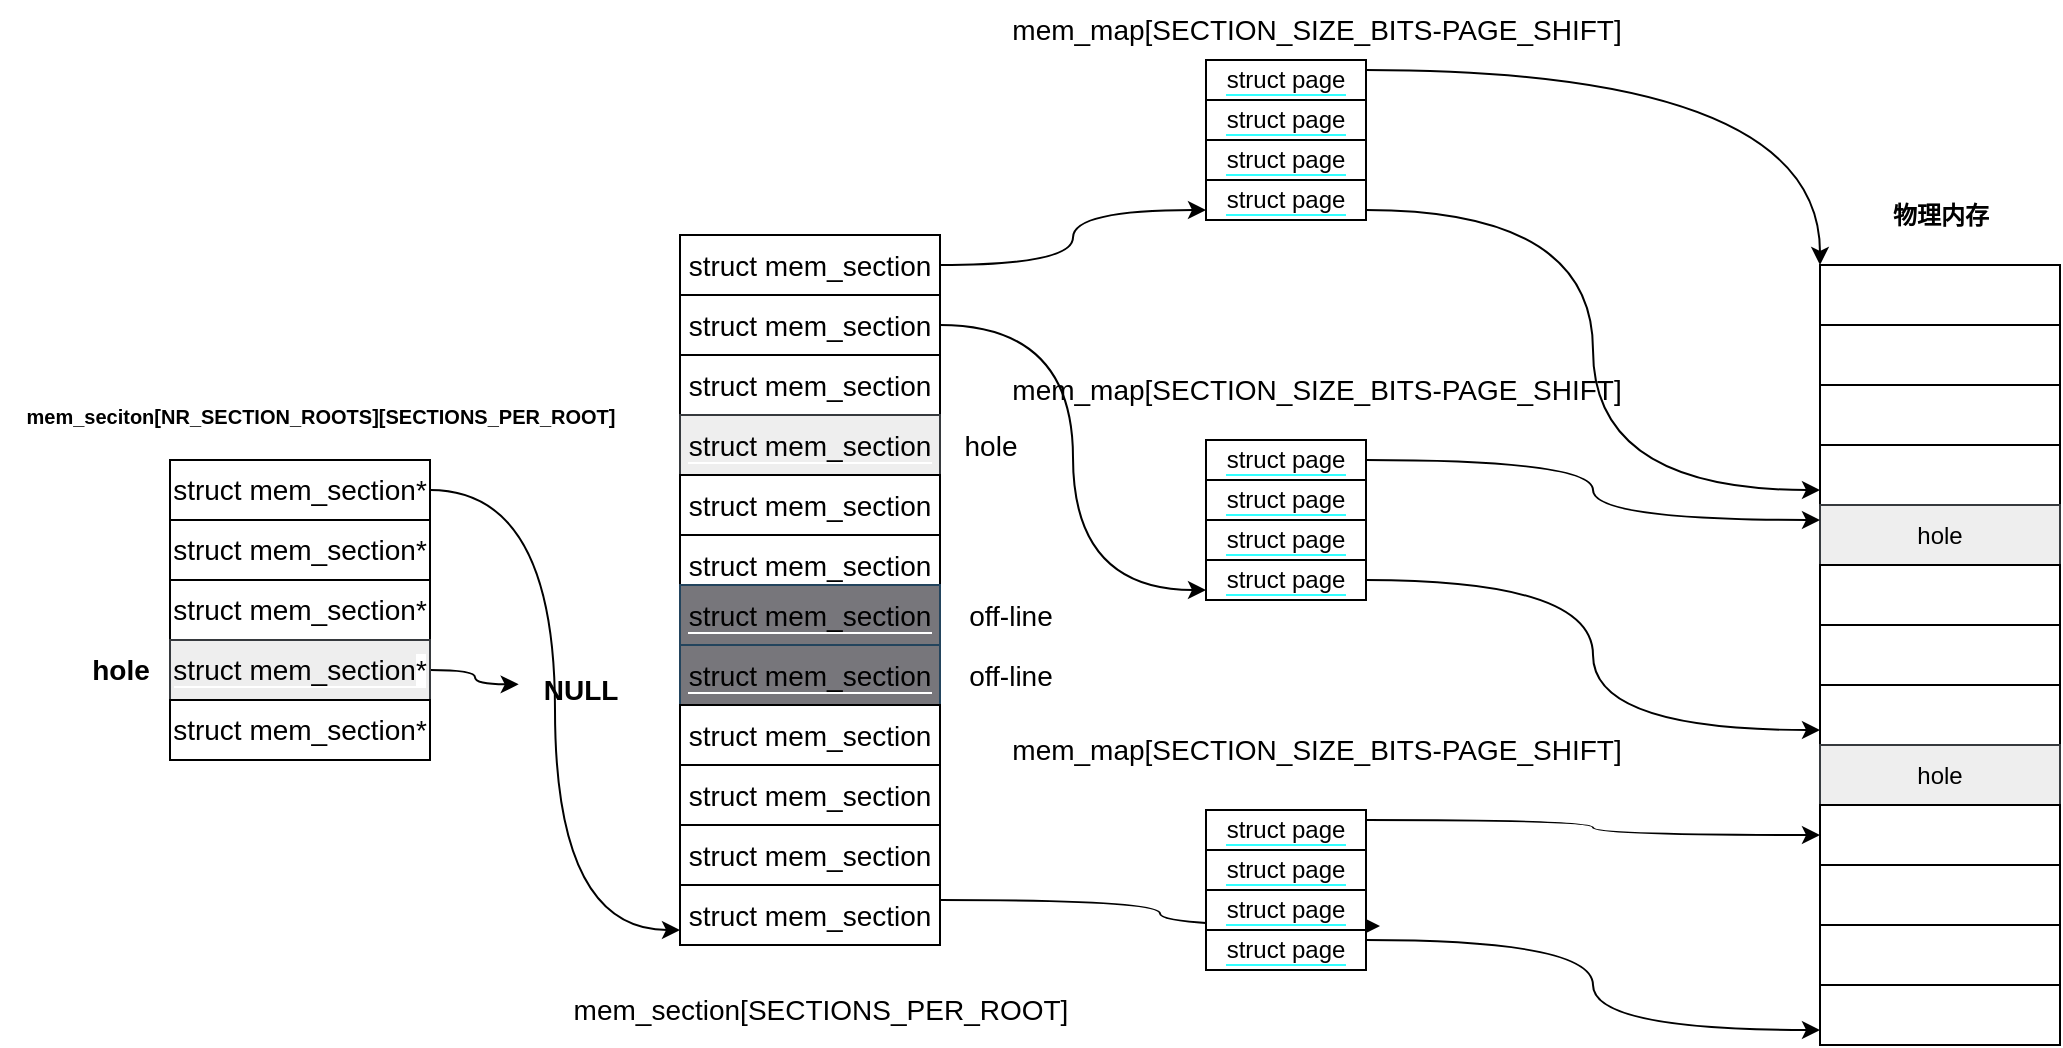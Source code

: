<mxfile version="21.2.8" type="device">
  <diagram name="Page-1" id="c7558073-3199-34d8-9f00-42111426c3f3">
    <mxGraphModel dx="1946" dy="753" grid="1" gridSize="10" guides="1" tooltips="1" connect="1" arrows="1" fold="1" page="1" pageScale="1" pageWidth="826" pageHeight="1169" background="none" math="0" shadow="0">
      <root>
        <mxCell id="0" />
        <mxCell id="1" parent="0" />
        <mxCell id="8m3beTwyRqIR_tZnSEBx-349" value="" style="rounded=0;whiteSpace=wrap;html=1;labelBackgroundColor=#33FFFF;" parent="1" vertex="1">
          <mxGeometry x="530" y="142.5" width="120" height="30" as="geometry" />
        </mxCell>
        <mxCell id="8m3beTwyRqIR_tZnSEBx-350" value="" style="rounded=0;whiteSpace=wrap;html=1;labelBackgroundColor=#33FFFF;" parent="1" vertex="1">
          <mxGeometry x="530" y="172.5" width="120" height="30" as="geometry" />
        </mxCell>
        <mxCell id="8m3beTwyRqIR_tZnSEBx-351" value="" style="rounded=0;whiteSpace=wrap;html=1;labelBackgroundColor=#33FFFF;" parent="1" vertex="1">
          <mxGeometry x="530" y="202.5" width="120" height="30" as="geometry" />
        </mxCell>
        <mxCell id="8m3beTwyRqIR_tZnSEBx-352" value="" style="rounded=0;whiteSpace=wrap;html=1;labelBackgroundColor=#33FFFF;" parent="1" vertex="1">
          <mxGeometry x="530" y="232.5" width="120" height="30" as="geometry" />
        </mxCell>
        <mxCell id="8m3beTwyRqIR_tZnSEBx-353" value="hole" style="rounded=0;whiteSpace=wrap;html=1;labelBackgroundColor=none;fillColor=#eeeeee;strokeColor=#36393d;" parent="1" vertex="1">
          <mxGeometry x="530" y="262.5" width="120" height="30" as="geometry" />
        </mxCell>
        <mxCell id="8m3beTwyRqIR_tZnSEBx-354" value="" style="rounded=0;whiteSpace=wrap;html=1;labelBackgroundColor=#33FFFF;" parent="1" vertex="1">
          <mxGeometry x="530" y="292.5" width="120" height="30" as="geometry" />
        </mxCell>
        <mxCell id="8m3beTwyRqIR_tZnSEBx-355" value="" style="rounded=0;whiteSpace=wrap;html=1;labelBackgroundColor=#33FFFF;" parent="1" vertex="1">
          <mxGeometry x="530" y="322.5" width="120" height="30" as="geometry" />
        </mxCell>
        <mxCell id="8m3beTwyRqIR_tZnSEBx-356" value="" style="rounded=0;whiteSpace=wrap;html=1;labelBackgroundColor=#33FFFF;" parent="1" vertex="1">
          <mxGeometry x="530" y="352.5" width="120" height="30" as="geometry" />
        </mxCell>
        <mxCell id="8m3beTwyRqIR_tZnSEBx-357" value="hole" style="rounded=0;whiteSpace=wrap;html=1;labelBackgroundColor=#FFFFF;fillColor=#eeeeee;strokeColor=#36393d;" parent="1" vertex="1">
          <mxGeometry x="530" y="382.5" width="120" height="30" as="geometry" />
        </mxCell>
        <mxCell id="8m3beTwyRqIR_tZnSEBx-358" value="" style="rounded=0;whiteSpace=wrap;html=1;labelBackgroundColor=#33FFFF;" parent="1" vertex="1">
          <mxGeometry x="530" y="412.5" width="120" height="30" as="geometry" />
        </mxCell>
        <mxCell id="8m3beTwyRqIR_tZnSEBx-359" value="" style="rounded=0;whiteSpace=wrap;html=1;labelBackgroundColor=#33FFFF;" parent="1" vertex="1">
          <mxGeometry x="530" y="442.5" width="120" height="30" as="geometry" />
        </mxCell>
        <mxCell id="8m3beTwyRqIR_tZnSEBx-360" value="" style="rounded=0;whiteSpace=wrap;html=1;labelBackgroundColor=#33FFFF;" parent="1" vertex="1">
          <mxGeometry x="530" y="472.5" width="120" height="30" as="geometry" />
        </mxCell>
        <mxCell id="8m3beTwyRqIR_tZnSEBx-361" value="&lt;b&gt;物理内存&lt;/b&gt;" style="text;html=1;align=center;verticalAlign=middle;resizable=0;points=[];autosize=1;strokeColor=none;fillColor=none;" parent="1" vertex="1">
          <mxGeometry x="555" y="102.5" width="70" height="30" as="geometry" />
        </mxCell>
        <mxCell id="8m3beTwyRqIR_tZnSEBx-362" value="" style="rounded=0;whiteSpace=wrap;html=1;labelBackgroundColor=#33FFFF;" parent="1" vertex="1">
          <mxGeometry x="530" y="502.5" width="120" height="30" as="geometry" />
        </mxCell>
        <mxCell id="8m3beTwyRqIR_tZnSEBx-363" style="edgeStyle=orthogonalEdgeStyle;curved=1;orthogonalLoop=1;jettySize=auto;html=1;exitX=1;exitY=0.25;exitDx=0;exitDy=0;entryX=0;entryY=0;entryDx=0;entryDy=0;fontSize=14;" parent="1" source="8m3beTwyRqIR_tZnSEBx-364" target="8m3beTwyRqIR_tZnSEBx-349" edge="1">
          <mxGeometry relative="1" as="geometry" />
        </mxCell>
        <mxCell id="8m3beTwyRqIR_tZnSEBx-364" value="&lt;span style=&quot;background-color: rgb(255, 255, 255);&quot;&gt;struct page&lt;/span&gt;" style="rounded=0;whiteSpace=wrap;html=1;labelBackgroundColor=#33FFFF;" parent="1" vertex="1">
          <mxGeometry x="223" y="40" width="80" height="20" as="geometry" />
        </mxCell>
        <mxCell id="8m3beTwyRqIR_tZnSEBx-365" value="&lt;span style=&quot;background-color: rgb(255, 255, 255);&quot;&gt;struct page&lt;/span&gt;" style="rounded=0;whiteSpace=wrap;html=1;labelBackgroundColor=#33FFFF;" parent="1" vertex="1">
          <mxGeometry x="223" y="60" width="80" height="20" as="geometry" />
        </mxCell>
        <mxCell id="8m3beTwyRqIR_tZnSEBx-366" value="&lt;span style=&quot;background-color: rgb(255, 255, 255);&quot;&gt;struct page&lt;/span&gt;" style="rounded=0;whiteSpace=wrap;html=1;labelBackgroundColor=#33FFFF;" parent="1" vertex="1">
          <mxGeometry x="223" y="80" width="80" height="20" as="geometry" />
        </mxCell>
        <mxCell id="8m3beTwyRqIR_tZnSEBx-367" style="edgeStyle=orthogonalEdgeStyle;curved=1;orthogonalLoop=1;jettySize=auto;html=1;exitX=1;exitY=0.75;exitDx=0;exitDy=0;entryX=0;entryY=0.75;entryDx=0;entryDy=0;fontSize=14;" parent="1" source="8m3beTwyRqIR_tZnSEBx-368" target="8m3beTwyRqIR_tZnSEBx-352" edge="1">
          <mxGeometry relative="1" as="geometry" />
        </mxCell>
        <mxCell id="8m3beTwyRqIR_tZnSEBx-368" value="&lt;span style=&quot;background-color: rgb(255, 255, 255);&quot;&gt;struct page&lt;/span&gt;" style="rounded=0;whiteSpace=wrap;html=1;labelBackgroundColor=#33FFFF;" parent="1" vertex="1">
          <mxGeometry x="223" y="100" width="80" height="20" as="geometry" />
        </mxCell>
        <mxCell id="8m3beTwyRqIR_tZnSEBx-369" style="edgeStyle=orthogonalEdgeStyle;curved=1;orthogonalLoop=1;jettySize=auto;html=1;entryX=0;entryY=0.25;entryDx=0;entryDy=0;fontSize=14;" parent="1" source="8m3beTwyRqIR_tZnSEBx-370" target="8m3beTwyRqIR_tZnSEBx-353" edge="1">
          <mxGeometry relative="1" as="geometry" />
        </mxCell>
        <mxCell id="8m3beTwyRqIR_tZnSEBx-370" value="&lt;span style=&quot;background-color: rgb(255, 255, 255);&quot;&gt;struct page&lt;/span&gt;" style="rounded=0;whiteSpace=wrap;html=1;labelBackgroundColor=#33FFFF;" parent="1" vertex="1">
          <mxGeometry x="223" y="230" width="80" height="20" as="geometry" />
        </mxCell>
        <mxCell id="8m3beTwyRqIR_tZnSEBx-371" value="&lt;span style=&quot;background-color: rgb(255, 255, 255);&quot;&gt;struct page&lt;/span&gt;" style="rounded=0;whiteSpace=wrap;html=1;labelBackgroundColor=#33FFFF;" parent="1" vertex="1">
          <mxGeometry x="223" y="250" width="80" height="20" as="geometry" />
        </mxCell>
        <mxCell id="8m3beTwyRqIR_tZnSEBx-372" value="&lt;span style=&quot;background-color: rgb(255, 255, 255);&quot;&gt;struct page&lt;/span&gt;" style="rounded=0;whiteSpace=wrap;html=1;labelBackgroundColor=#33FFFF;" parent="1" vertex="1">
          <mxGeometry x="223" y="270" width="80" height="20" as="geometry" />
        </mxCell>
        <mxCell id="8m3beTwyRqIR_tZnSEBx-373" style="edgeStyle=orthogonalEdgeStyle;curved=1;orthogonalLoop=1;jettySize=auto;html=1;exitX=1;exitY=0.5;exitDx=0;exitDy=0;entryX=0;entryY=0.75;entryDx=0;entryDy=0;fontSize=14;" parent="1" source="8m3beTwyRqIR_tZnSEBx-374" target="8m3beTwyRqIR_tZnSEBx-356" edge="1">
          <mxGeometry relative="1" as="geometry" />
        </mxCell>
        <mxCell id="8m3beTwyRqIR_tZnSEBx-374" value="&lt;span style=&quot;background-color: rgb(255, 255, 255);&quot;&gt;struct page&lt;/span&gt;" style="rounded=0;whiteSpace=wrap;html=1;labelBackgroundColor=#33FFFF;" parent="1" vertex="1">
          <mxGeometry x="223" y="290" width="80" height="20" as="geometry" />
        </mxCell>
        <mxCell id="8m3beTwyRqIR_tZnSEBx-375" style="edgeStyle=orthogonalEdgeStyle;curved=1;orthogonalLoop=1;jettySize=auto;html=1;entryX=0;entryY=0.75;entryDx=0;entryDy=0;fontSize=14;" parent="1" source="8m3beTwyRqIR_tZnSEBx-376" target="8m3beTwyRqIR_tZnSEBx-368" edge="1">
          <mxGeometry relative="1" as="geometry" />
        </mxCell>
        <mxCell id="8m3beTwyRqIR_tZnSEBx-376" value="struct mem_section" style="rounded=0;whiteSpace=wrap;html=1;labelBackgroundColor=#FFFFFF;labelBorderColor=none;fontSize=14;" parent="1" vertex="1">
          <mxGeometry x="-40" y="127.5" width="130" height="30" as="geometry" />
        </mxCell>
        <mxCell id="8m3beTwyRqIR_tZnSEBx-377" style="edgeStyle=orthogonalEdgeStyle;curved=1;orthogonalLoop=1;jettySize=auto;html=1;exitX=1;exitY=0.5;exitDx=0;exitDy=0;entryX=0;entryY=0.75;entryDx=0;entryDy=0;fontSize=14;" parent="1" source="8m3beTwyRqIR_tZnSEBx-378" target="8m3beTwyRqIR_tZnSEBx-374" edge="1">
          <mxGeometry relative="1" as="geometry" />
        </mxCell>
        <mxCell id="8m3beTwyRqIR_tZnSEBx-378" value="struct mem_section" style="rounded=0;whiteSpace=wrap;html=1;labelBackgroundColor=#FFFFFF;labelBorderColor=none;fontSize=14;" parent="1" vertex="1">
          <mxGeometry x="-40" y="157.5" width="130" height="30" as="geometry" />
        </mxCell>
        <mxCell id="8m3beTwyRqIR_tZnSEBx-379" value="struct mem_section" style="rounded=0;whiteSpace=wrap;html=1;labelBackgroundColor=#FFFFFF;labelBorderColor=none;fontSize=14;" parent="1" vertex="1">
          <mxGeometry x="-40" y="187.5" width="130" height="30" as="geometry" />
        </mxCell>
        <mxCell id="8m3beTwyRqIR_tZnSEBx-380" value="&lt;span style=&quot;background-color: rgb(238, 238, 238);&quot;&gt;struct mem_section&lt;/span&gt;" style="rounded=0;whiteSpace=wrap;html=1;labelBackgroundColor=#FFFFFF;labelBorderColor=none;fontSize=14;fillColor=#eeeeee;strokeColor=#36393d;" parent="1" vertex="1">
          <mxGeometry x="-40" y="217.5" width="130" height="30" as="geometry" />
        </mxCell>
        <mxCell id="8m3beTwyRqIR_tZnSEBx-381" value="struct mem_section" style="rounded=0;whiteSpace=wrap;html=1;labelBackgroundColor=#FFFFFF;labelBorderColor=none;fontSize=14;" parent="1" vertex="1">
          <mxGeometry x="-40" y="247.5" width="130" height="30" as="geometry" />
        </mxCell>
        <mxCell id="8m3beTwyRqIR_tZnSEBx-382" value="struct mem_section" style="rounded=0;whiteSpace=wrap;html=1;labelBackgroundColor=#FFFFFF;labelBorderColor=none;fontSize=14;" parent="1" vertex="1">
          <mxGeometry x="-40" y="277.5" width="130" height="30" as="geometry" />
        </mxCell>
        <mxCell id="8m3beTwyRqIR_tZnSEBx-383" value="&lt;span style=&quot;background-color: rgb(119, 118, 123);&quot;&gt;struct mem_section&lt;/span&gt;" style="rounded=0;whiteSpace=wrap;html=1;labelBackgroundColor=#FFFFFF;labelBorderColor=none;fontSize=14;fillColor=#77767b;strokeColor=#23445d;" parent="1" vertex="1">
          <mxGeometry x="-40" y="302.5" width="130" height="30" as="geometry" />
        </mxCell>
        <mxCell id="8m3beTwyRqIR_tZnSEBx-384" value="&lt;span style=&quot;background-color: rgb(119, 118, 123);&quot;&gt;struct mem_section&lt;/span&gt;" style="rounded=0;whiteSpace=wrap;html=1;labelBackgroundColor=#FFFFFF;labelBorderColor=none;fontSize=14;fillColor=#77767b;strokeColor=#23445d;" parent="1" vertex="1">
          <mxGeometry x="-40" y="332.5" width="130" height="30" as="geometry" />
        </mxCell>
        <mxCell id="8m3beTwyRqIR_tZnSEBx-385" value="struct mem_section" style="rounded=0;whiteSpace=wrap;html=1;labelBackgroundColor=#FFFFFF;labelBorderColor=none;fontSize=14;" parent="1" vertex="1">
          <mxGeometry x="-40" y="362.5" width="130" height="30" as="geometry" />
        </mxCell>
        <mxCell id="8m3beTwyRqIR_tZnSEBx-386" value="struct mem_section" style="rounded=0;whiteSpace=wrap;html=1;labelBackgroundColor=#FFFFFF;labelBorderColor=none;fontSize=14;" parent="1" vertex="1">
          <mxGeometry x="-40" y="392.5" width="130" height="30" as="geometry" />
        </mxCell>
        <mxCell id="8m3beTwyRqIR_tZnSEBx-387" value="struct mem_section" style="rounded=0;whiteSpace=wrap;html=1;labelBackgroundColor=#FFFFFF;labelBorderColor=none;fontSize=14;" parent="1" vertex="1">
          <mxGeometry x="-40" y="422.5" width="130" height="30" as="geometry" />
        </mxCell>
        <mxCell id="8m3beTwyRqIR_tZnSEBx-388" style="edgeStyle=orthogonalEdgeStyle;curved=1;orthogonalLoop=1;jettySize=auto;html=1;exitX=1;exitY=0.25;exitDx=0;exitDy=0;fontSize=14;" parent="1" source="8m3beTwyRqIR_tZnSEBx-389" edge="1">
          <mxGeometry relative="1" as="geometry">
            <mxPoint x="310" y="473" as="targetPoint" />
          </mxGeometry>
        </mxCell>
        <mxCell id="8m3beTwyRqIR_tZnSEBx-389" value="struct mem_section" style="rounded=0;whiteSpace=wrap;html=1;labelBackgroundColor=#FFFFFF;labelBorderColor=none;fontSize=14;" parent="1" vertex="1">
          <mxGeometry x="-40" y="452.5" width="130" height="30" as="geometry" />
        </mxCell>
        <mxCell id="8m3beTwyRqIR_tZnSEBx-390" value="mem_section[SECTIONS_PER_ROOT]" style="text;html=1;align=center;verticalAlign=middle;resizable=0;points=[];autosize=1;strokeColor=none;fillColor=none;fontSize=14;" parent="1" vertex="1">
          <mxGeometry x="-105" y="500" width="270" height="30" as="geometry" />
        </mxCell>
        <mxCell id="8m3beTwyRqIR_tZnSEBx-391" style="edgeStyle=orthogonalEdgeStyle;curved=1;orthogonalLoop=1;jettySize=auto;html=1;exitX=1;exitY=0.25;exitDx=0;exitDy=0;entryX=0;entryY=0.5;entryDx=0;entryDy=0;fontSize=14;" parent="1" source="8m3beTwyRqIR_tZnSEBx-392" target="8m3beTwyRqIR_tZnSEBx-358" edge="1">
          <mxGeometry relative="1" as="geometry" />
        </mxCell>
        <mxCell id="8m3beTwyRqIR_tZnSEBx-392" value="&lt;span style=&quot;background-color: rgb(255, 255, 255);&quot;&gt;struct page&lt;/span&gt;" style="rounded=0;whiteSpace=wrap;html=1;labelBackgroundColor=#33FFFF;" parent="1" vertex="1">
          <mxGeometry x="223" y="415" width="80" height="20" as="geometry" />
        </mxCell>
        <mxCell id="8m3beTwyRqIR_tZnSEBx-393" value="&lt;span style=&quot;background-color: rgb(255, 255, 255);&quot;&gt;struct page&lt;/span&gt;" style="rounded=0;whiteSpace=wrap;html=1;labelBackgroundColor=#33FFFF;" parent="1" vertex="1">
          <mxGeometry x="223" y="435" width="80" height="20" as="geometry" />
        </mxCell>
        <mxCell id="8m3beTwyRqIR_tZnSEBx-394" value="&lt;span style=&quot;background-color: rgb(255, 255, 255);&quot;&gt;struct page&lt;/span&gt;" style="rounded=0;whiteSpace=wrap;html=1;labelBackgroundColor=#33FFFF;" parent="1" vertex="1">
          <mxGeometry x="223" y="455" width="80" height="20" as="geometry" />
        </mxCell>
        <mxCell id="8m3beTwyRqIR_tZnSEBx-395" style="edgeStyle=orthogonalEdgeStyle;curved=1;orthogonalLoop=1;jettySize=auto;html=1;exitX=1;exitY=0.25;exitDx=0;exitDy=0;entryX=0;entryY=0.75;entryDx=0;entryDy=0;fontSize=14;" parent="1" source="8m3beTwyRqIR_tZnSEBx-396" target="8m3beTwyRqIR_tZnSEBx-362" edge="1">
          <mxGeometry relative="1" as="geometry" />
        </mxCell>
        <mxCell id="8m3beTwyRqIR_tZnSEBx-396" value="&lt;span style=&quot;background-color: rgb(255, 255, 255);&quot;&gt;struct page&lt;/span&gt;" style="rounded=0;whiteSpace=wrap;html=1;labelBackgroundColor=#33FFFF;" parent="1" vertex="1">
          <mxGeometry x="223" y="475" width="80" height="20" as="geometry" />
        </mxCell>
        <mxCell id="8m3beTwyRqIR_tZnSEBx-399" value="mem_map[SECTION_SIZE_BITS-PAGE_SHIFT]" style="text;html=1;align=center;verticalAlign=middle;resizable=0;points=[];autosize=1;strokeColor=none;fillColor=none;fontSize=14;" parent="1" vertex="1">
          <mxGeometry x="113" y="10" width="330" height="30" as="geometry" />
        </mxCell>
        <mxCell id="8m3beTwyRqIR_tZnSEBx-400" value="off-line" style="text;html=1;align=center;verticalAlign=middle;resizable=0;points=[];autosize=1;strokeColor=none;fillColor=none;fontSize=14;" parent="1" vertex="1">
          <mxGeometry x="90" y="302.5" width="70" height="30" as="geometry" />
        </mxCell>
        <mxCell id="8m3beTwyRqIR_tZnSEBx-401" value="off-line" style="text;html=1;align=center;verticalAlign=middle;resizable=0;points=[];autosize=1;strokeColor=none;fillColor=none;fontSize=14;" parent="1" vertex="1">
          <mxGeometry x="90" y="332.5" width="70" height="30" as="geometry" />
        </mxCell>
        <mxCell id="8m3beTwyRqIR_tZnSEBx-402" value="hole" style="text;html=1;align=center;verticalAlign=middle;resizable=0;points=[];autosize=1;strokeColor=none;fillColor=none;fontSize=14;" parent="1" vertex="1">
          <mxGeometry x="90" y="217.5" width="50" height="30" as="geometry" />
        </mxCell>
        <mxCell id="8m3beTwyRqIR_tZnSEBx-403" value="mem_map[SECTION_SIZE_BITS-PAGE_SHIFT]" style="text;html=1;align=center;verticalAlign=middle;resizable=0;points=[];autosize=1;strokeColor=none;fillColor=none;fontSize=14;" parent="1" vertex="1">
          <mxGeometry x="113" y="190" width="330" height="30" as="geometry" />
        </mxCell>
        <mxCell id="8m3beTwyRqIR_tZnSEBx-404" value="mem_map[SECTION_SIZE_BITS-PAGE_SHIFT]" style="text;html=1;align=center;verticalAlign=middle;resizable=0;points=[];autosize=1;strokeColor=none;fillColor=none;fontSize=14;" parent="1" vertex="1">
          <mxGeometry x="113" y="370" width="330" height="30" as="geometry" />
        </mxCell>
        <mxCell id="8m3beTwyRqIR_tZnSEBx-421" style="edgeStyle=orthogonalEdgeStyle;curved=1;orthogonalLoop=1;jettySize=auto;html=1;entryX=0;entryY=0.75;entryDx=0;entryDy=0;fontSize=14;" parent="1" source="8m3beTwyRqIR_tZnSEBx-407" target="8m3beTwyRqIR_tZnSEBx-389" edge="1">
          <mxGeometry relative="1" as="geometry" />
        </mxCell>
        <mxCell id="8m3beTwyRqIR_tZnSEBx-407" value="struct mem_section*" style="rounded=0;whiteSpace=wrap;html=1;labelBackgroundColor=#FFFFFF;labelBorderColor=none;fontSize=14;" parent="1" vertex="1">
          <mxGeometry x="-295" y="240" width="130" height="30" as="geometry" />
        </mxCell>
        <mxCell id="8m3beTwyRqIR_tZnSEBx-408" value="struct mem_section*" style="rounded=0;whiteSpace=wrap;html=1;labelBackgroundColor=#FFFFFF;labelBorderColor=none;fontSize=14;" parent="1" vertex="1">
          <mxGeometry x="-295" y="270" width="130" height="30" as="geometry" />
        </mxCell>
        <mxCell id="8m3beTwyRqIR_tZnSEBx-409" value="struct mem_section*" style="rounded=0;whiteSpace=wrap;html=1;labelBackgroundColor=#FFFFFF;labelBorderColor=none;fontSize=14;" parent="1" vertex="1">
          <mxGeometry x="-295" y="300" width="130" height="30" as="geometry" />
        </mxCell>
        <mxCell id="cLRcAf6bjU9InkiXfqDh-1" style="edgeStyle=orthogonalEdgeStyle;orthogonalLoop=1;jettySize=auto;html=1;exitX=1;exitY=0.5;exitDx=0;exitDy=0;entryX=-0.011;entryY=0.406;entryDx=0;entryDy=0;entryPerimeter=0;curved=1;" edge="1" parent="1" source="8m3beTwyRqIR_tZnSEBx-410" target="8m3beTwyRqIR_tZnSEBx-425">
          <mxGeometry relative="1" as="geometry" />
        </mxCell>
        <mxCell id="8m3beTwyRqIR_tZnSEBx-410" value="&lt;span style=&quot;background-color: rgb(238, 238, 238);&quot;&gt;struct mem_section&lt;/span&gt;*" style="rounded=0;whiteSpace=wrap;html=1;labelBackgroundColor=#FFFFFF;labelBorderColor=none;fontSize=14;fillColor=#eeeeee;strokeColor=#36393d;" parent="1" vertex="1">
          <mxGeometry x="-295" y="330" width="130" height="30" as="geometry" />
        </mxCell>
        <mxCell id="8m3beTwyRqIR_tZnSEBx-411" value="struct mem_section*" style="rounded=0;whiteSpace=wrap;html=1;labelBackgroundColor=#FFFFFF;labelBorderColor=none;fontSize=14;" parent="1" vertex="1">
          <mxGeometry x="-295" y="360" width="130" height="30" as="geometry" />
        </mxCell>
        <mxCell id="8m3beTwyRqIR_tZnSEBx-423" value="&lt;div style=&quot;font-size: 10px;&quot;&gt;&lt;b style=&quot;background-color: initial;&quot;&gt;mem_seciton[NR_SECTION_ROOTS][SECTIONS_PER_ROOT]&lt;/b&gt;&lt;br&gt;&lt;/div&gt;" style="text;html=1;align=center;verticalAlign=middle;resizable=0;points=[];autosize=1;strokeColor=none;fillColor=none;fontSize=14;" parent="1" vertex="1">
          <mxGeometry x="-380" y="202.5" width="320" height="30" as="geometry" />
        </mxCell>
        <mxCell id="8m3beTwyRqIR_tZnSEBx-425" value="&lt;b&gt;NULL&lt;/b&gt;" style="text;html=1;align=center;verticalAlign=middle;resizable=0;points=[];autosize=1;strokeColor=none;fillColor=none;fontSize=14;" parent="1" vertex="1">
          <mxGeometry x="-120" y="340" width="60" height="30" as="geometry" />
        </mxCell>
        <mxCell id="8m3beTwyRqIR_tZnSEBx-426" value="&lt;b&gt;hole&lt;/b&gt;" style="text;html=1;align=center;verticalAlign=middle;resizable=0;points=[];autosize=1;strokeColor=none;fillColor=none;fontSize=14;" parent="1" vertex="1">
          <mxGeometry x="-345" y="330" width="50" height="30" as="geometry" />
        </mxCell>
      </root>
    </mxGraphModel>
  </diagram>
</mxfile>

